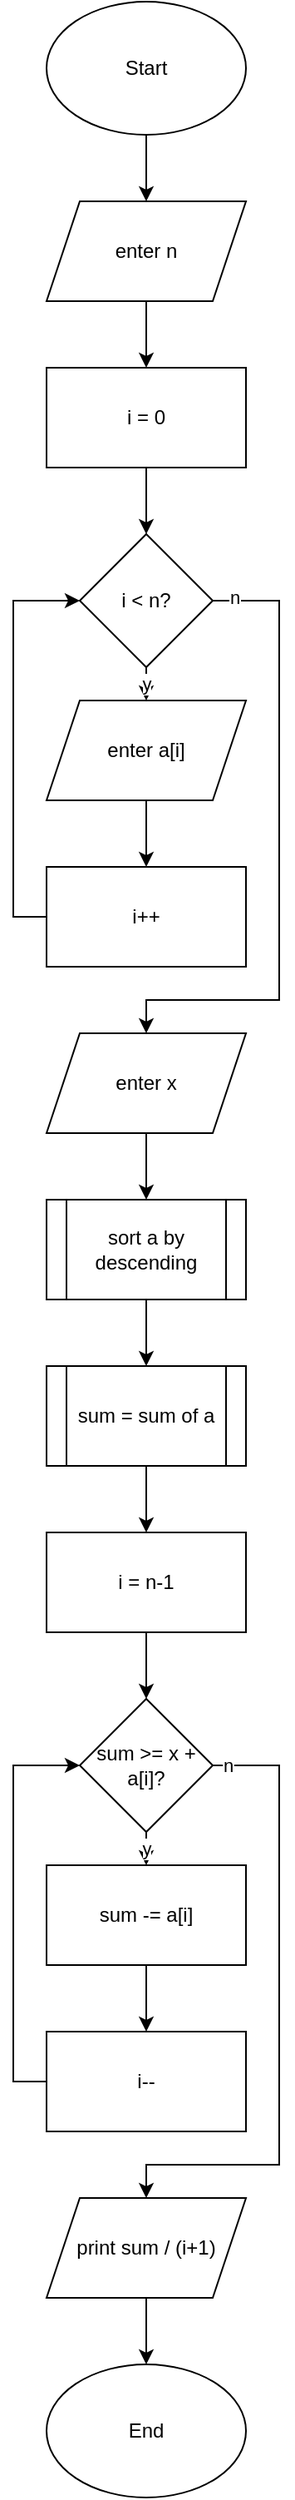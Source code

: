 <mxfile version="24.9.3">
  <diagram name="Page-1" id="GAbDCw8YWcUz2ZCjJpux">
    <mxGraphModel dx="880" dy="441" grid="1" gridSize="10" guides="1" tooltips="1" connect="1" arrows="1" fold="1" page="1" pageScale="1" pageWidth="2000" pageHeight="2000" math="0" shadow="0">
      <root>
        <mxCell id="0" />
        <mxCell id="1" parent="0" />
        <mxCell id="VwhprwL9eRUREX6yI_Sk-30" style="edgeStyle=orthogonalEdgeStyle;rounded=0;orthogonalLoop=1;jettySize=auto;html=1;exitX=0.5;exitY=1;exitDx=0;exitDy=0;entryX=0.5;entryY=0;entryDx=0;entryDy=0;" edge="1" parent="1" source="VwhprwL9eRUREX6yI_Sk-1" target="VwhprwL9eRUREX6yI_Sk-3">
          <mxGeometry relative="1" as="geometry" />
        </mxCell>
        <mxCell id="VwhprwL9eRUREX6yI_Sk-1" value="Start" style="ellipse;whiteSpace=wrap;html=1;" vertex="1" parent="1">
          <mxGeometry x="40" width="120" height="80" as="geometry" />
        </mxCell>
        <mxCell id="VwhprwL9eRUREX6yI_Sk-31" style="edgeStyle=orthogonalEdgeStyle;rounded=0;orthogonalLoop=1;jettySize=auto;html=1;exitX=0.5;exitY=1;exitDx=0;exitDy=0;entryX=0.5;entryY=0;entryDx=0;entryDy=0;" edge="1" parent="1" source="VwhprwL9eRUREX6yI_Sk-3" target="VwhprwL9eRUREX6yI_Sk-4">
          <mxGeometry relative="1" as="geometry" />
        </mxCell>
        <mxCell id="VwhprwL9eRUREX6yI_Sk-3" value="enter n" style="shape=parallelogram;perimeter=parallelogramPerimeter;whiteSpace=wrap;html=1;fixedSize=1;" vertex="1" parent="1">
          <mxGeometry x="40" y="120" width="120" height="60" as="geometry" />
        </mxCell>
        <mxCell id="VwhprwL9eRUREX6yI_Sk-32" style="edgeStyle=orthogonalEdgeStyle;rounded=0;orthogonalLoop=1;jettySize=auto;html=1;exitX=0.5;exitY=1;exitDx=0;exitDy=0;entryX=0.5;entryY=0;entryDx=0;entryDy=0;" edge="1" parent="1" source="VwhprwL9eRUREX6yI_Sk-4" target="VwhprwL9eRUREX6yI_Sk-5">
          <mxGeometry relative="1" as="geometry" />
        </mxCell>
        <mxCell id="VwhprwL9eRUREX6yI_Sk-4" value="i = 0" style="rounded=0;whiteSpace=wrap;html=1;" vertex="1" parent="1">
          <mxGeometry x="40" y="220" width="120" height="60" as="geometry" />
        </mxCell>
        <mxCell id="VwhprwL9eRUREX6yI_Sk-8" value="y" style="edgeStyle=orthogonalEdgeStyle;rounded=0;orthogonalLoop=1;jettySize=auto;html=1;exitX=0.5;exitY=1;exitDx=0;exitDy=0;entryX=0.5;entryY=0;entryDx=0;entryDy=0;" edge="1" parent="1" source="VwhprwL9eRUREX6yI_Sk-5" target="VwhprwL9eRUREX6yI_Sk-6">
          <mxGeometry relative="1" as="geometry" />
        </mxCell>
        <mxCell id="VwhprwL9eRUREX6yI_Sk-5" value="i &amp;lt; n?" style="rhombus;whiteSpace=wrap;html=1;" vertex="1" parent="1">
          <mxGeometry x="60" y="320" width="80" height="80" as="geometry" />
        </mxCell>
        <mxCell id="VwhprwL9eRUREX6yI_Sk-9" style="edgeStyle=orthogonalEdgeStyle;rounded=0;orthogonalLoop=1;jettySize=auto;html=1;exitX=0.5;exitY=1;exitDx=0;exitDy=0;entryX=0.5;entryY=0;entryDx=0;entryDy=0;" edge="1" parent="1" source="VwhprwL9eRUREX6yI_Sk-6" target="VwhprwL9eRUREX6yI_Sk-7">
          <mxGeometry relative="1" as="geometry" />
        </mxCell>
        <mxCell id="VwhprwL9eRUREX6yI_Sk-6" value="enter a[i]" style="shape=parallelogram;perimeter=parallelogramPerimeter;whiteSpace=wrap;html=1;fixedSize=1;" vertex="1" parent="1">
          <mxGeometry x="40" y="420" width="120" height="60" as="geometry" />
        </mxCell>
        <mxCell id="VwhprwL9eRUREX6yI_Sk-10" style="edgeStyle=orthogonalEdgeStyle;rounded=0;orthogonalLoop=1;jettySize=auto;html=1;exitX=0;exitY=0.5;exitDx=0;exitDy=0;entryX=0;entryY=0.5;entryDx=0;entryDy=0;" edge="1" parent="1" source="VwhprwL9eRUREX6yI_Sk-7" target="VwhprwL9eRUREX6yI_Sk-5">
          <mxGeometry relative="1" as="geometry" />
        </mxCell>
        <mxCell id="VwhprwL9eRUREX6yI_Sk-7" value="i++" style="rounded=0;whiteSpace=wrap;html=1;" vertex="1" parent="1">
          <mxGeometry x="40" y="520" width="120" height="60" as="geometry" />
        </mxCell>
        <mxCell id="VwhprwL9eRUREX6yI_Sk-28" style="edgeStyle=orthogonalEdgeStyle;rounded=0;orthogonalLoop=1;jettySize=auto;html=1;exitX=0.5;exitY=1;exitDx=0;exitDy=0;entryX=0.5;entryY=0;entryDx=0;entryDy=0;" edge="1" parent="1" source="VwhprwL9eRUREX6yI_Sk-11" target="VwhprwL9eRUREX6yI_Sk-12">
          <mxGeometry relative="1" as="geometry" />
        </mxCell>
        <mxCell id="VwhprwL9eRUREX6yI_Sk-11" value="enter x" style="shape=parallelogram;perimeter=parallelogramPerimeter;whiteSpace=wrap;html=1;fixedSize=1;" vertex="1" parent="1">
          <mxGeometry x="40" y="620" width="120" height="60" as="geometry" />
        </mxCell>
        <mxCell id="VwhprwL9eRUREX6yI_Sk-29" style="edgeStyle=orthogonalEdgeStyle;rounded=0;orthogonalLoop=1;jettySize=auto;html=1;exitX=0.5;exitY=1;exitDx=0;exitDy=0;entryX=0.5;entryY=0;entryDx=0;entryDy=0;" edge="1" parent="1" source="VwhprwL9eRUREX6yI_Sk-12" target="VwhprwL9eRUREX6yI_Sk-13">
          <mxGeometry relative="1" as="geometry" />
        </mxCell>
        <mxCell id="VwhprwL9eRUREX6yI_Sk-12" value="sort a by descending" style="shape=process;whiteSpace=wrap;html=1;backgroundOutline=1;" vertex="1" parent="1">
          <mxGeometry x="40" y="720" width="120" height="60" as="geometry" />
        </mxCell>
        <mxCell id="VwhprwL9eRUREX6yI_Sk-27" style="edgeStyle=orthogonalEdgeStyle;rounded=0;orthogonalLoop=1;jettySize=auto;html=1;exitX=0.5;exitY=1;exitDx=0;exitDy=0;entryX=0.5;entryY=0;entryDx=0;entryDy=0;" edge="1" parent="1" source="VwhprwL9eRUREX6yI_Sk-13" target="VwhprwL9eRUREX6yI_Sk-14">
          <mxGeometry relative="1" as="geometry" />
        </mxCell>
        <mxCell id="VwhprwL9eRUREX6yI_Sk-13" value="sum = sum of a" style="shape=process;whiteSpace=wrap;html=1;backgroundOutline=1;" vertex="1" parent="1">
          <mxGeometry x="40" y="820" width="120" height="60" as="geometry" />
        </mxCell>
        <mxCell id="VwhprwL9eRUREX6yI_Sk-26" style="edgeStyle=orthogonalEdgeStyle;rounded=0;orthogonalLoop=1;jettySize=auto;html=1;exitX=0.5;exitY=1;exitDx=0;exitDy=0;entryX=0.5;entryY=0;entryDx=0;entryDy=0;" edge="1" parent="1" source="VwhprwL9eRUREX6yI_Sk-14" target="VwhprwL9eRUREX6yI_Sk-15">
          <mxGeometry relative="1" as="geometry" />
        </mxCell>
        <mxCell id="VwhprwL9eRUREX6yI_Sk-14" value="i = n-1" style="rounded=0;whiteSpace=wrap;html=1;" vertex="1" parent="1">
          <mxGeometry x="40" y="920" width="120" height="60" as="geometry" />
        </mxCell>
        <mxCell id="VwhprwL9eRUREX6yI_Sk-18" value="y" style="edgeStyle=orthogonalEdgeStyle;rounded=0;orthogonalLoop=1;jettySize=auto;html=1;exitX=0.5;exitY=1;exitDx=0;exitDy=0;entryX=0.5;entryY=0;entryDx=0;entryDy=0;" edge="1" parent="1" source="VwhprwL9eRUREX6yI_Sk-15" target="VwhprwL9eRUREX6yI_Sk-16">
          <mxGeometry relative="1" as="geometry" />
        </mxCell>
        <mxCell id="VwhprwL9eRUREX6yI_Sk-23" style="edgeStyle=orthogonalEdgeStyle;rounded=0;orthogonalLoop=1;jettySize=auto;html=1;exitX=1;exitY=0.5;exitDx=0;exitDy=0;entryX=0.5;entryY=0;entryDx=0;entryDy=0;" edge="1" parent="1" source="VwhprwL9eRUREX6yI_Sk-15" target="VwhprwL9eRUREX6yI_Sk-21">
          <mxGeometry relative="1" as="geometry">
            <Array as="points">
              <mxPoint x="180" y="1060" />
              <mxPoint x="180" y="1300" />
              <mxPoint x="100" y="1300" />
            </Array>
          </mxGeometry>
        </mxCell>
        <mxCell id="VwhprwL9eRUREX6yI_Sk-24" value="n" style="edgeLabel;html=1;align=center;verticalAlign=middle;resizable=0;points=[];" vertex="1" connectable="0" parent="VwhprwL9eRUREX6yI_Sk-23">
          <mxGeometry x="-0.953" relative="1" as="geometry">
            <mxPoint as="offset" />
          </mxGeometry>
        </mxCell>
        <mxCell id="VwhprwL9eRUREX6yI_Sk-15" value="sum &amp;gt;= x + a[i]?" style="rhombus;whiteSpace=wrap;html=1;" vertex="1" parent="1">
          <mxGeometry x="60" y="1020" width="80" height="80" as="geometry" />
        </mxCell>
        <mxCell id="VwhprwL9eRUREX6yI_Sk-19" style="edgeStyle=orthogonalEdgeStyle;rounded=0;orthogonalLoop=1;jettySize=auto;html=1;exitX=0.5;exitY=1;exitDx=0;exitDy=0;entryX=0.5;entryY=0;entryDx=0;entryDy=0;" edge="1" parent="1" source="VwhprwL9eRUREX6yI_Sk-16" target="VwhprwL9eRUREX6yI_Sk-17">
          <mxGeometry relative="1" as="geometry" />
        </mxCell>
        <mxCell id="VwhprwL9eRUREX6yI_Sk-16" value="sum -= a[i]" style="rounded=0;whiteSpace=wrap;html=1;" vertex="1" parent="1">
          <mxGeometry x="40" y="1120" width="120" height="60" as="geometry" />
        </mxCell>
        <mxCell id="VwhprwL9eRUREX6yI_Sk-20" style="edgeStyle=orthogonalEdgeStyle;rounded=0;orthogonalLoop=1;jettySize=auto;html=1;exitX=0;exitY=0.5;exitDx=0;exitDy=0;entryX=0;entryY=0.5;entryDx=0;entryDy=0;" edge="1" parent="1" source="VwhprwL9eRUREX6yI_Sk-17" target="VwhprwL9eRUREX6yI_Sk-15">
          <mxGeometry relative="1" as="geometry" />
        </mxCell>
        <mxCell id="VwhprwL9eRUREX6yI_Sk-17" value="i--" style="rounded=0;whiteSpace=wrap;html=1;" vertex="1" parent="1">
          <mxGeometry x="40" y="1220" width="120" height="60" as="geometry" />
        </mxCell>
        <mxCell id="VwhprwL9eRUREX6yI_Sk-25" style="edgeStyle=orthogonalEdgeStyle;rounded=0;orthogonalLoop=1;jettySize=auto;html=1;exitX=0.5;exitY=1;exitDx=0;exitDy=0;entryX=0.5;entryY=0;entryDx=0;entryDy=0;" edge="1" parent="1" source="VwhprwL9eRUREX6yI_Sk-21" target="VwhprwL9eRUREX6yI_Sk-22">
          <mxGeometry relative="1" as="geometry" />
        </mxCell>
        <mxCell id="VwhprwL9eRUREX6yI_Sk-21" value="print sum / (i+1)" style="shape=parallelogram;perimeter=parallelogramPerimeter;whiteSpace=wrap;html=1;fixedSize=1;" vertex="1" parent="1">
          <mxGeometry x="40" y="1320" width="120" height="60" as="geometry" />
        </mxCell>
        <mxCell id="VwhprwL9eRUREX6yI_Sk-22" value="End" style="ellipse;whiteSpace=wrap;html=1;" vertex="1" parent="1">
          <mxGeometry x="40" y="1420" width="120" height="80" as="geometry" />
        </mxCell>
        <mxCell id="VwhprwL9eRUREX6yI_Sk-33" style="edgeStyle=orthogonalEdgeStyle;rounded=0;orthogonalLoop=1;jettySize=auto;html=1;exitX=1;exitY=0.5;exitDx=0;exitDy=0;entryX=0.5;entryY=0;entryDx=0;entryDy=0;" edge="1" parent="1" source="VwhprwL9eRUREX6yI_Sk-5" target="VwhprwL9eRUREX6yI_Sk-11">
          <mxGeometry relative="1" as="geometry">
            <Array as="points">
              <mxPoint x="180" y="360" />
              <mxPoint x="180" y="600" />
              <mxPoint x="100" y="600" />
            </Array>
          </mxGeometry>
        </mxCell>
        <mxCell id="VwhprwL9eRUREX6yI_Sk-34" value="n" style="edgeLabel;html=1;align=center;verticalAlign=middle;resizable=0;points=[];" vertex="1" connectable="0" parent="VwhprwL9eRUREX6yI_Sk-33">
          <mxGeometry x="-0.932" y="2" relative="1" as="geometry">
            <mxPoint as="offset" />
          </mxGeometry>
        </mxCell>
      </root>
    </mxGraphModel>
  </diagram>
</mxfile>
